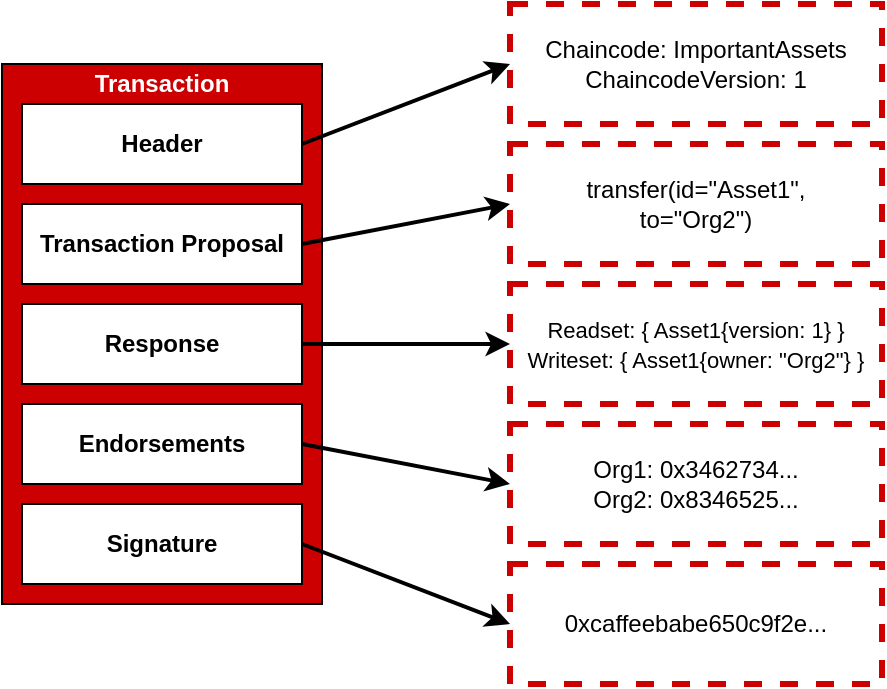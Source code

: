 <mxfile version="14.4.2" type="device"><diagram id="eY2i7GHOQr0Vg6fccWN0" name="Page-1"><mxGraphModel dx="981" dy="477" grid="1" gridSize="10" guides="1" tooltips="1" connect="1" arrows="1" fold="1" page="1" pageScale="1" pageWidth="827" pageHeight="1169" math="0" shadow="0"><root><mxCell id="0"/><mxCell id="1" parent="0"/><mxCell id="DE_Ytr0HQef6u45JGWaS-1" value="" style="rounded=0;whiteSpace=wrap;html=1;fillColor=#CC0000;" vertex="1" parent="1"><mxGeometry x="160" y="40" width="160" height="270" as="geometry"/></mxCell><mxCell id="DE_Ytr0HQef6u45JGWaS-2" value="&lt;b&gt;&lt;font color=&quot;#ffffff&quot;&gt;Transaction&lt;/font&gt;&lt;/b&gt;" style="text;html=1;strokeColor=none;fillColor=none;align=center;verticalAlign=middle;whiteSpace=wrap;rounded=0;" vertex="1" parent="1"><mxGeometry x="160" y="40" width="160" height="20" as="geometry"/></mxCell><mxCell id="DE_Ytr0HQef6u45JGWaS-9" style="rounded=0;orthogonalLoop=1;jettySize=auto;html=1;exitX=1;exitY=0.5;exitDx=0;exitDy=0;entryX=0;entryY=0.5;entryDx=0;entryDy=0;strokeWidth=2;" edge="1" parent="1" source="DE_Ytr0HQef6u45JGWaS-3" target="DE_Ytr0HQef6u45JGWaS-8"><mxGeometry relative="1" as="geometry"/></mxCell><mxCell id="DE_Ytr0HQef6u45JGWaS-3" value="&lt;b&gt;Header&lt;/b&gt;" style="rounded=0;whiteSpace=wrap;html=1;" vertex="1" parent="1"><mxGeometry x="170" y="60" width="140" height="40" as="geometry"/></mxCell><mxCell id="DE_Ytr0HQef6u45JGWaS-11" style="edgeStyle=none;rounded=0;orthogonalLoop=1;jettySize=auto;html=1;exitX=1;exitY=0.5;exitDx=0;exitDy=0;entryX=0;entryY=0.5;entryDx=0;entryDy=0;strokeWidth=2;" edge="1" parent="1" source="DE_Ytr0HQef6u45JGWaS-4" target="DE_Ytr0HQef6u45JGWaS-10"><mxGeometry relative="1" as="geometry"/></mxCell><mxCell id="DE_Ytr0HQef6u45JGWaS-4" value="&lt;b&gt;Signature&lt;/b&gt;" style="rounded=0;whiteSpace=wrap;html=1;" vertex="1" parent="1"><mxGeometry x="170" y="260" width="140" height="40" as="geometry"/></mxCell><mxCell id="DE_Ytr0HQef6u45JGWaS-13" style="edgeStyle=none;rounded=0;orthogonalLoop=1;jettySize=auto;html=1;exitX=1;exitY=0.5;exitDx=0;exitDy=0;entryX=0;entryY=0.5;entryDx=0;entryDy=0;strokeWidth=2;" edge="1" parent="1" source="DE_Ytr0HQef6u45JGWaS-5" target="DE_Ytr0HQef6u45JGWaS-12"><mxGeometry relative="1" as="geometry"/></mxCell><mxCell id="DE_Ytr0HQef6u45JGWaS-5" value="&lt;b&gt;Transaction Proposal&lt;/b&gt;" style="rounded=0;whiteSpace=wrap;html=1;" vertex="1" parent="1"><mxGeometry x="170" y="110" width="140" height="40" as="geometry"/></mxCell><mxCell id="DE_Ytr0HQef6u45JGWaS-15" style="edgeStyle=none;rounded=0;orthogonalLoop=1;jettySize=auto;html=1;exitX=1;exitY=0.5;exitDx=0;exitDy=0;entryX=0;entryY=0.5;entryDx=0;entryDy=0;strokeWidth=2;" edge="1" parent="1" source="DE_Ytr0HQef6u45JGWaS-6" target="DE_Ytr0HQef6u45JGWaS-14"><mxGeometry relative="1" as="geometry"/></mxCell><mxCell id="DE_Ytr0HQef6u45JGWaS-6" value="&lt;b&gt;Response&lt;/b&gt;" style="rounded=0;whiteSpace=wrap;html=1;" vertex="1" parent="1"><mxGeometry x="170" y="160" width="140" height="40" as="geometry"/></mxCell><mxCell id="DE_Ytr0HQef6u45JGWaS-17" style="edgeStyle=none;rounded=0;orthogonalLoop=1;jettySize=auto;html=1;exitX=1;exitY=0.5;exitDx=0;exitDy=0;entryX=0;entryY=0.5;entryDx=0;entryDy=0;strokeWidth=2;" edge="1" parent="1" source="DE_Ytr0HQef6u45JGWaS-7" target="DE_Ytr0HQef6u45JGWaS-16"><mxGeometry relative="1" as="geometry"/></mxCell><mxCell id="DE_Ytr0HQef6u45JGWaS-7" value="&lt;b&gt;Endorsements&lt;/b&gt;" style="rounded=0;whiteSpace=wrap;html=1;" vertex="1" parent="1"><mxGeometry x="170" y="210" width="140" height="40" as="geometry"/></mxCell><mxCell id="DE_Ytr0HQef6u45JGWaS-8" value="Chaincode: ImportantAssets&lt;br&gt;ChaincodeVersion: 1" style="rounded=0;whiteSpace=wrap;html=1;dashed=1;strokeWidth=3;strokeColor=#CC0000;" vertex="1" parent="1"><mxGeometry x="414" y="10" width="186" height="60" as="geometry"/></mxCell><mxCell id="DE_Ytr0HQef6u45JGWaS-10" value="0xcaffeebabe&lt;span&gt;650c9f2e...&lt;/span&gt;" style="rounded=0;whiteSpace=wrap;html=1;dashed=1;strokeWidth=3;strokeColor=#CC0000;" vertex="1" parent="1"><mxGeometry x="414" y="290" width="186" height="60" as="geometry"/></mxCell><mxCell id="DE_Ytr0HQef6u45JGWaS-12" value="transfer(id=&quot;Asset1&quot;, &lt;br&gt;to=&quot;Org2&quot;)" style="rounded=0;whiteSpace=wrap;html=1;dashed=1;strokeWidth=3;strokeColor=#CC0000;" vertex="1" parent="1"><mxGeometry x="414" y="80" width="186" height="60" as="geometry"/></mxCell><mxCell id="DE_Ytr0HQef6u45JGWaS-14" value="&lt;font style=&quot;font-size: 11px&quot;&gt;Readset: { Asset1{version: 1} }&lt;br&gt;Writeset: { Asset1{owner: &quot;Org2&quot;} }&lt;/font&gt;" style="rounded=0;whiteSpace=wrap;html=1;dashed=1;strokeWidth=3;strokeColor=#CC0000;" vertex="1" parent="1"><mxGeometry x="414" y="150" width="186" height="60" as="geometry"/></mxCell><mxCell id="DE_Ytr0HQef6u45JGWaS-16" value="Org1: 0x3462734...&lt;br&gt;Org2: 0x8346525..." style="rounded=0;whiteSpace=wrap;html=1;dashed=1;strokeWidth=3;strokeColor=#CC0000;" vertex="1" parent="1"><mxGeometry x="414" y="220" width="186" height="60" as="geometry"/></mxCell></root></mxGraphModel></diagram></mxfile>